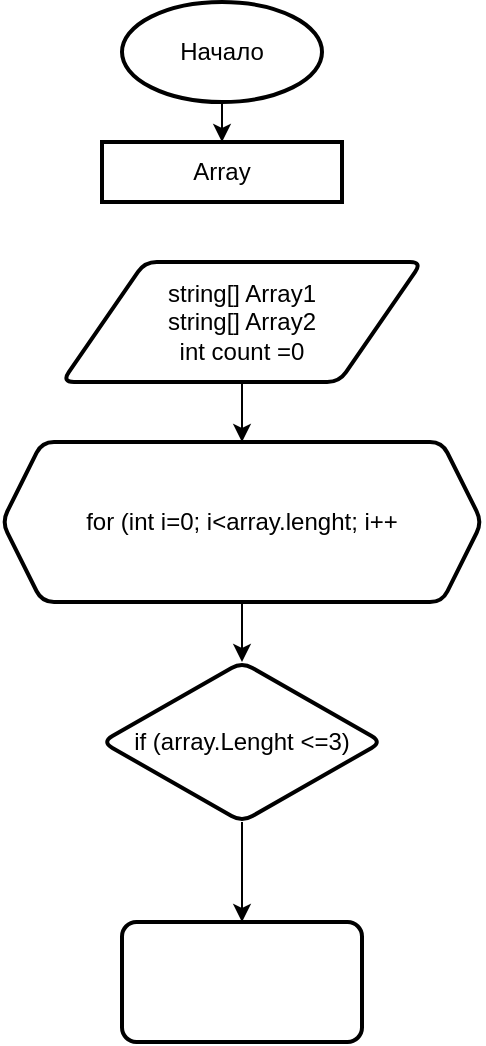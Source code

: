 <mxfile>
    <diagram id="fcirweOFOWELszNQPlBr" name="Страница 1">
        <mxGraphModel dx="974" dy="281" grid="1" gridSize="10" guides="1" tooltips="1" connect="1" arrows="1" fold="1" page="1" pageScale="1" pageWidth="827" pageHeight="1169" math="0" shadow="0">
            <root>
                <mxCell id="0"/>
                <mxCell id="1" parent="0"/>
                <mxCell id="4" value="" style="edgeStyle=none;html=1;" edge="1" parent="1" source="2" target="3">
                    <mxGeometry relative="1" as="geometry"/>
                </mxCell>
                <mxCell id="2" value="Начало" style="strokeWidth=2;html=1;shape=mxgraph.flowchart.start_1;whiteSpace=wrap;" vertex="1" parent="1">
                    <mxGeometry x="260" y="10" width="100" height="50" as="geometry"/>
                </mxCell>
                <mxCell id="3" value="Array" style="whiteSpace=wrap;html=1;strokeWidth=2;" vertex="1" parent="1">
                    <mxGeometry x="250" y="80" width="120" height="30" as="geometry"/>
                </mxCell>
                <mxCell id="7" value="" style="edgeStyle=none;html=1;" edge="1" parent="1" source="5" target="6">
                    <mxGeometry relative="1" as="geometry"/>
                </mxCell>
                <mxCell id="5" value="string[] Array1&lt;br&gt;string[] Array2&lt;br&gt;int count =0" style="shape=parallelogram;html=1;strokeWidth=2;perimeter=parallelogramPerimeter;whiteSpace=wrap;rounded=1;arcSize=12;size=0.23;" vertex="1" parent="1">
                    <mxGeometry x="230" y="140" width="180" height="60" as="geometry"/>
                </mxCell>
                <mxCell id="9" value="" style="edgeStyle=none;html=1;" edge="1" parent="1" source="6" target="8">
                    <mxGeometry relative="1" as="geometry"/>
                </mxCell>
                <mxCell id="6" value="for (int i=0; i&amp;lt;array.lenght; i++" style="shape=hexagon;perimeter=hexagonPerimeter2;whiteSpace=wrap;html=1;fixedSize=1;strokeWidth=2;rounded=1;arcSize=12;" vertex="1" parent="1">
                    <mxGeometry x="200" y="230" width="240" height="80" as="geometry"/>
                </mxCell>
                <mxCell id="11" value="" style="edgeStyle=none;html=1;" edge="1" parent="1" source="8" target="10">
                    <mxGeometry relative="1" as="geometry"/>
                </mxCell>
                <mxCell id="8" value="if (array.Lenght &amp;lt;=3)" style="rhombus;whiteSpace=wrap;html=1;strokeWidth=2;rounded=1;arcSize=12;" vertex="1" parent="1">
                    <mxGeometry x="250" y="340" width="140" height="80" as="geometry"/>
                </mxCell>
                <mxCell id="10" value="" style="whiteSpace=wrap;html=1;strokeWidth=2;rounded=1;arcSize=12;" vertex="1" parent="1">
                    <mxGeometry x="260" y="470" width="120" height="60" as="geometry"/>
                </mxCell>
            </root>
        </mxGraphModel>
    </diagram>
</mxfile>